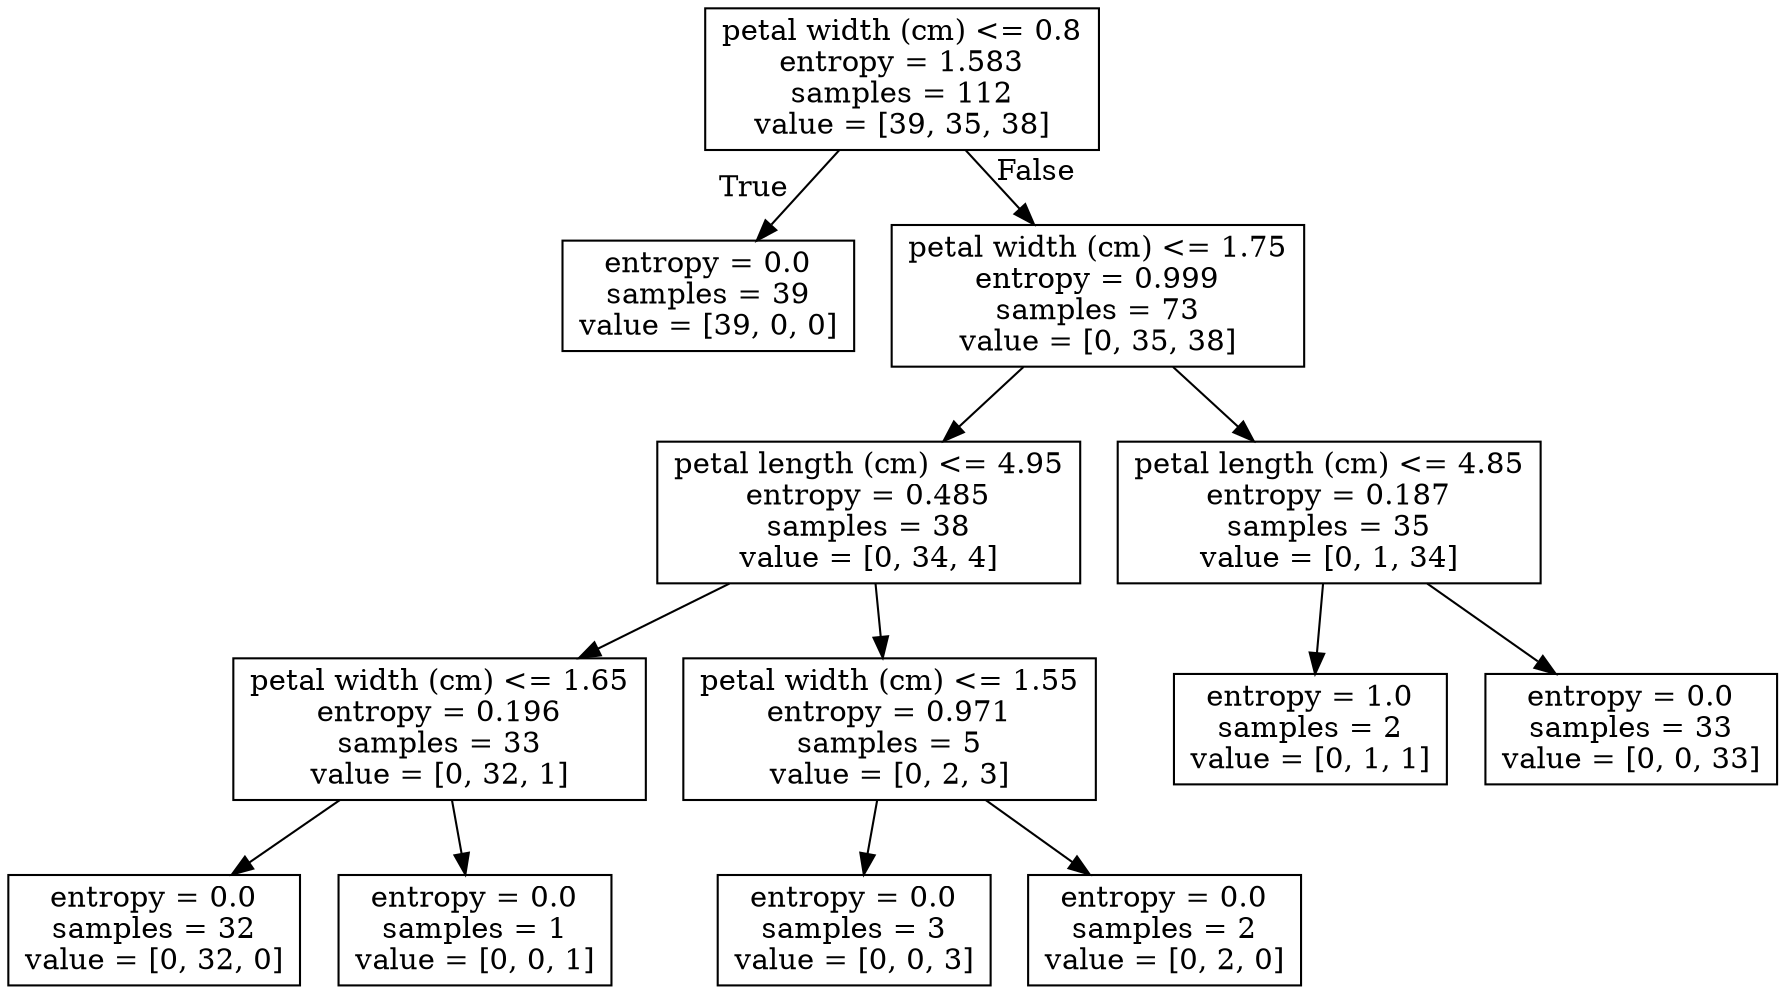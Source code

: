 digraph Tree {
node [shape=box] ;
0 [label="petal width (cm) <= 0.8\nentropy = 1.583\nsamples = 112\nvalue = [39, 35, 38]"] ;
1 [label="entropy = 0.0\nsamples = 39\nvalue = [39, 0, 0]"] ;
0 -> 1 [labeldistance=2.5, labelangle=45, headlabel="True"] ;
2 [label="petal width (cm) <= 1.75\nentropy = 0.999\nsamples = 73\nvalue = [0, 35, 38]"] ;
0 -> 2 [labeldistance=2.5, labelangle=-45, headlabel="False"] ;
3 [label="petal length (cm) <= 4.95\nentropy = 0.485\nsamples = 38\nvalue = [0, 34, 4]"] ;
2 -> 3 ;
4 [label="petal width (cm) <= 1.65\nentropy = 0.196\nsamples = 33\nvalue = [0, 32, 1]"] ;
3 -> 4 ;
5 [label="entropy = 0.0\nsamples = 32\nvalue = [0, 32, 0]"] ;
4 -> 5 ;
6 [label="entropy = 0.0\nsamples = 1\nvalue = [0, 0, 1]"] ;
4 -> 6 ;
7 [label="petal width (cm) <= 1.55\nentropy = 0.971\nsamples = 5\nvalue = [0, 2, 3]"] ;
3 -> 7 ;
8 [label="entropy = 0.0\nsamples = 3\nvalue = [0, 0, 3]"] ;
7 -> 8 ;
9 [label="entropy = 0.0\nsamples = 2\nvalue = [0, 2, 0]"] ;
7 -> 9 ;
10 [label="petal length (cm) <= 4.85\nentropy = 0.187\nsamples = 35\nvalue = [0, 1, 34]"] ;
2 -> 10 ;
11 [label="entropy = 1.0\nsamples = 2\nvalue = [0, 1, 1]"] ;
10 -> 11 ;
12 [label="entropy = 0.0\nsamples = 33\nvalue = [0, 0, 33]"] ;
10 -> 12 ;
}